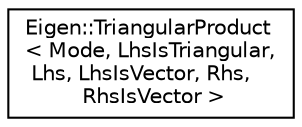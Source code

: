 digraph "Graphical Class Hierarchy"
{
  edge [fontname="Helvetica",fontsize="10",labelfontname="Helvetica",labelfontsize="10"];
  node [fontname="Helvetica",fontsize="10",shape=record];
  rankdir="LR";
  Node1 [label="Eigen::TriangularProduct\l\< Mode, LhsIsTriangular,\l Lhs, LhsIsVector, Rhs,\l RhsIsVector \>",height=0.2,width=0.4,color="black", fillcolor="white", style="filled",URL="$struct_eigen_1_1_triangular_product.html"];
}

